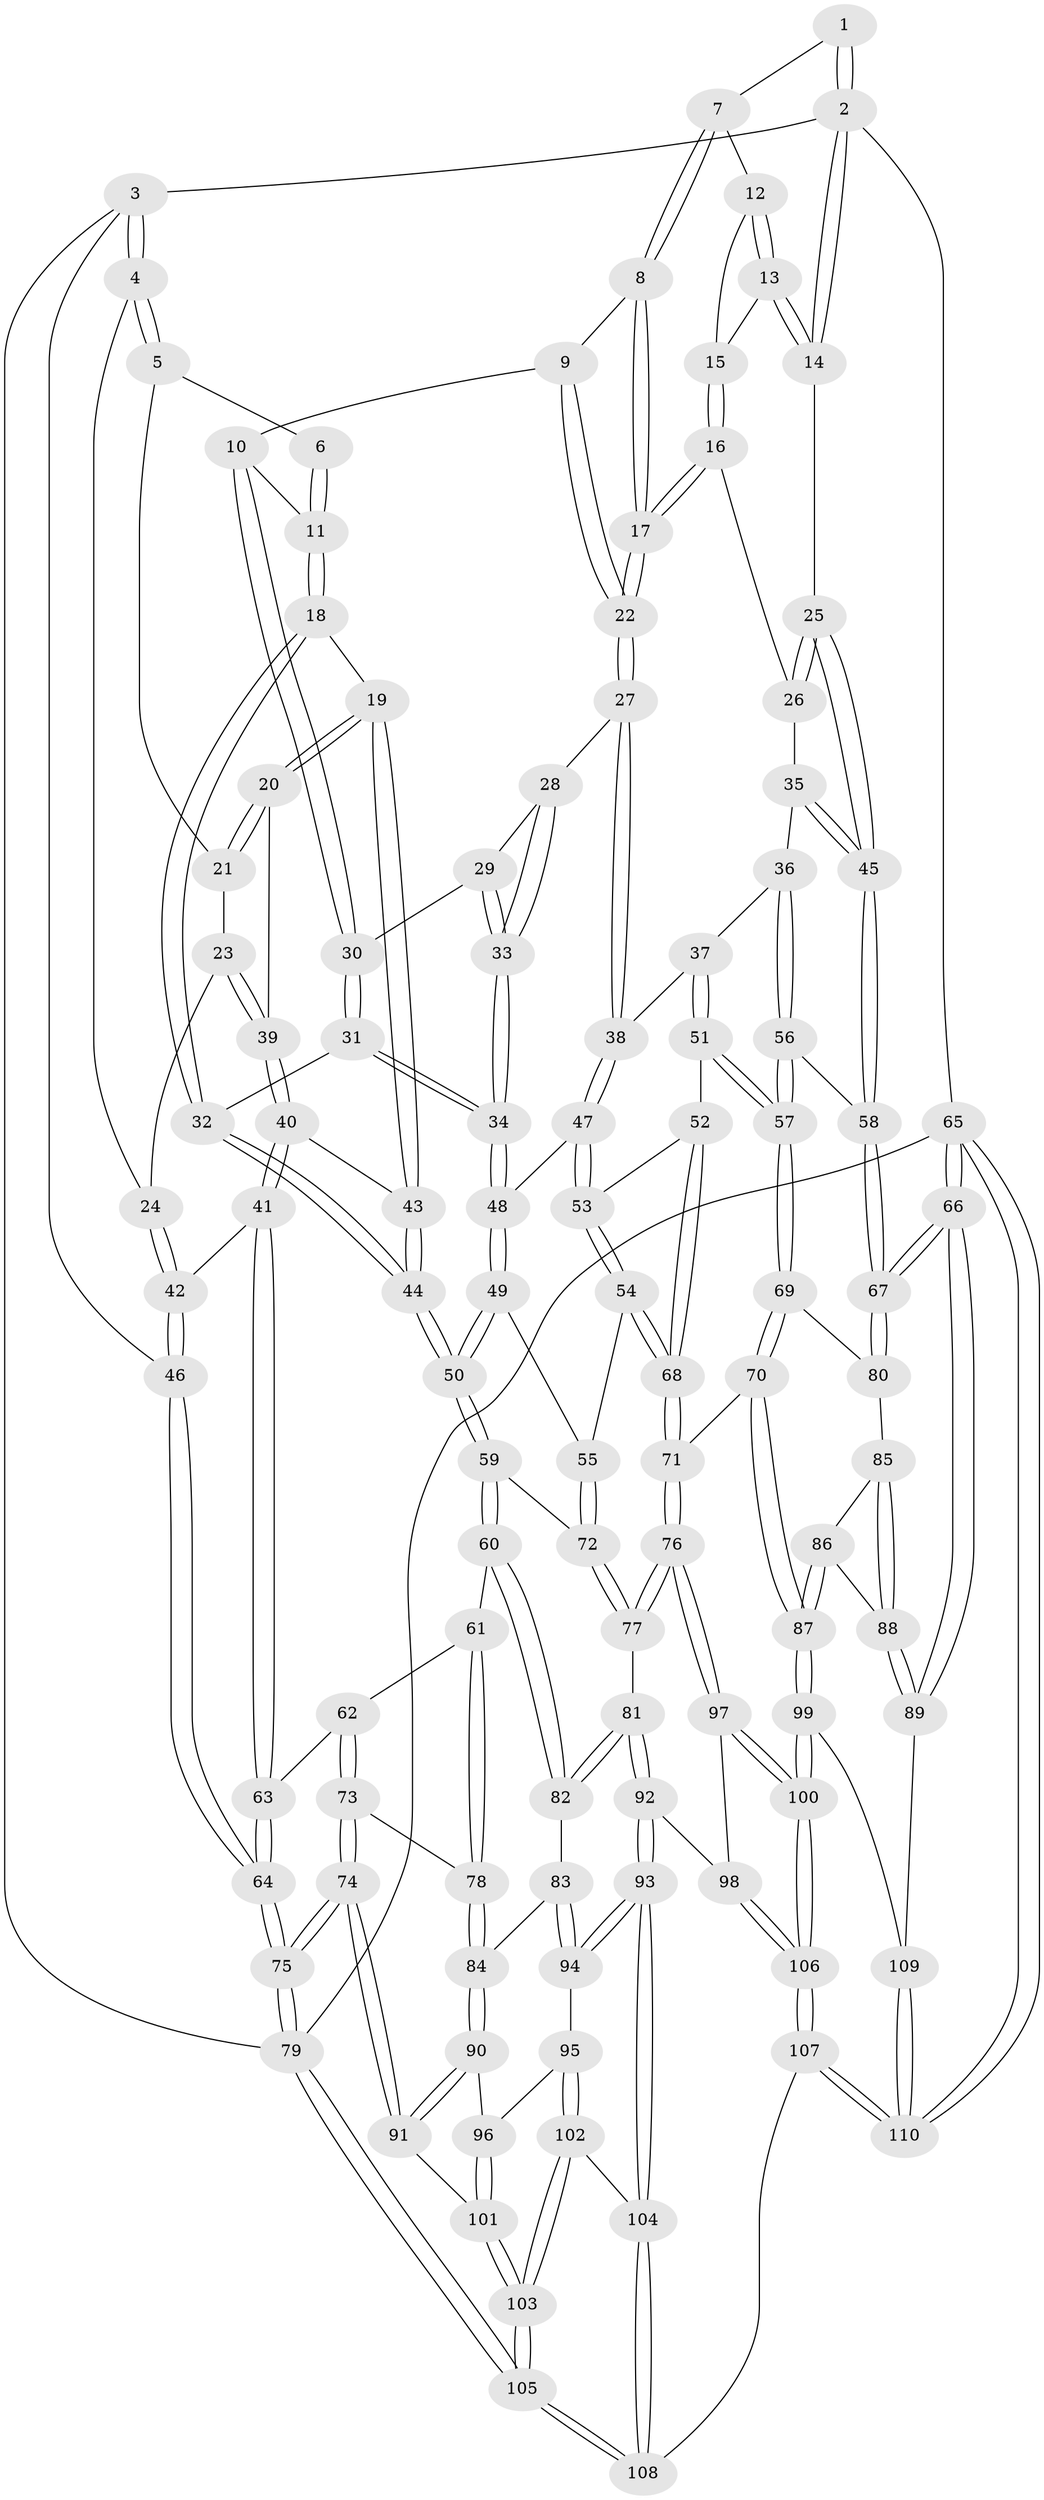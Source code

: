 // coarse degree distribution, {3: 0.07575757575757576, 6: 0.07575757575757576, 5: 0.3333333333333333, 4: 0.5, 7: 0.015151515151515152}
// Generated by graph-tools (version 1.1) at 2025/24/03/03/25 07:24:31]
// undirected, 110 vertices, 272 edges
graph export_dot {
graph [start="1"]
  node [color=gray90,style=filled];
  1 [pos="+0.6820089538708054+0"];
  2 [pos="+1+0"];
  3 [pos="+0+0"];
  4 [pos="+0+0"];
  5 [pos="+0.06503562782356982+0"];
  6 [pos="+0.6386611664996721+0"];
  7 [pos="+0.7140427954022086+0"];
  8 [pos="+0.711349365920641+0.09505634766377787"];
  9 [pos="+0.5539878956448738+0.15024702690764935"];
  10 [pos="+0.4714501121648793+0.15274764200971547"];
  11 [pos="+0.4675891049632879+0.15023950300648517"];
  12 [pos="+0.8239490618366027+0.027306925161756146"];
  13 [pos="+1+0.10222088700734613"];
  14 [pos="+1+0.10115535700609704"];
  15 [pos="+0.8747405050304472+0.1325235904797846"];
  16 [pos="+0.8097946886366358+0.199931748856025"];
  17 [pos="+0.7386617898881831+0.1991793475016204"];
  18 [pos="+0.3757473546253679+0.16725942827307488"];
  19 [pos="+0.3114054352484815+0.15752521719889923"];
  20 [pos="+0.2726490723775485+0.11532533504069636"];
  21 [pos="+0.200571490356162+0.011525527959537233"];
  22 [pos="+0.7178027203326981+0.23088580882232065"];
  23 [pos="+0.06900644916663144+0.2374736200364844"];
  24 [pos="+0.05468084816089861+0.24078318158291628"];
  25 [pos="+1+0.18251543908159348"];
  26 [pos="+0.8243846585389508+0.2104478221448553"];
  27 [pos="+0.6963561462487948+0.2788893089777976"];
  28 [pos="+0.6408423743268878+0.2784018989289987"];
  29 [pos="+0.5515451224833618+0.22479619646420032"];
  30 [pos="+0.49937736170018243+0.18971255765781542"];
  31 [pos="+0.5158738226822959+0.3393006665065892"];
  32 [pos="+0.4417634751374376+0.3423694346327912"];
  33 [pos="+0.5395749057843925+0.34387541475426237"];
  34 [pos="+0.5328294981428147+0.34870565323744446"];
  35 [pos="+0.8909777790182661+0.2963669623197305"];
  36 [pos="+0.8321779178181828+0.38758201881370663"];
  37 [pos="+0.7132296181857621+0.325048656472388"];
  38 [pos="+0.709035810878662+0.3212826690091059"];
  39 [pos="+0.11653397789013316+0.2708014313418243"];
  40 [pos="+0.16922783507845396+0.39554426456282116"];
  41 [pos="+0.1357539967089061+0.41905263927208297"];
  42 [pos="+0+0.3542618960727581"];
  43 [pos="+0.24671954488294984+0.3744100730334406"];
  44 [pos="+0.36117034613231686+0.4638022616883917"];
  45 [pos="+1+0.2525418392382187"];
  46 [pos="+0+0.3640489635914972"];
  47 [pos="+0.637177829416507+0.4108592149118645"];
  48 [pos="+0.549382130402555+0.4100648167324194"];
  49 [pos="+0.5414243275518191+0.42388884861811327"];
  50 [pos="+0.3632726893920846+0.4680735281601336"];
  51 [pos="+0.7282408792967432+0.5143388326045646"];
  52 [pos="+0.7146333631277008+0.5134120247430088"];
  53 [pos="+0.6566479683344062+0.49023925163541543"];
  54 [pos="+0.5700581907788196+0.5345393469817674"];
  55 [pos="+0.5627655407707778+0.529547189795382"];
  56 [pos="+0.8503951216211104+0.42965765804951206"];
  57 [pos="+0.8331505059116298+0.5589738419225894"];
  58 [pos="+1+0.33065154062279806"];
  59 [pos="+0.37271889002803404+0.5391846913576176"];
  60 [pos="+0.35976711473276124+0.5604764162772552"];
  61 [pos="+0.18264042980138642+0.5584032228907445"];
  62 [pos="+0.12841732476872342+0.5094197439011856"];
  63 [pos="+0.12474792868960305+0.49794899449840396"];
  64 [pos="+0+0.6208727462699778"];
  65 [pos="+1+1"];
  66 [pos="+1+0.8217570664958748"];
  67 [pos="+1+0.49572340884079497"];
  68 [pos="+0.5980911152359498+0.6493962982021732"];
  69 [pos="+0.8419329346636693+0.577031773755384"];
  70 [pos="+0.8272805921459789+0.5983030648114516"];
  71 [pos="+0.5983802246354698+0.6834066394241516"];
  72 [pos="+0.38745788048150653+0.5429317230545456"];
  73 [pos="+0.06989629043413559+0.6625060238243043"];
  74 [pos="+0+0.7418863866998601"];
  75 [pos="+0+0.7949128531599595"];
  76 [pos="+0.5958823822119654+0.688178252791183"];
  77 [pos="+0.5506870407128628+0.6735706126260091"];
  78 [pos="+0.19187746868328218+0.6454890500930832"];
  79 [pos="+0+1"];
  80 [pos="+0.8751276811679035+0.5841366802234267"];
  81 [pos="+0.3730322801756003+0.7003968006860408"];
  82 [pos="+0.3397404582953457+0.6493766290164231"];
  83 [pos="+0.24393895283803188+0.6890840932119021"];
  84 [pos="+0.243896680669348+0.6890903515075713"];
  85 [pos="+0.9289386925257859+0.6710374094445318"];
  86 [pos="+0.8798315405446829+0.8164204068661128"];
  87 [pos="+0.7863616291624307+0.8432485631212544"];
  88 [pos="+1+0.8044948897418145"];
  89 [pos="+1+0.8122934617124316"];
  90 [pos="+0.22816159164635857+0.7076454277794484"];
  91 [pos="+0.035422566665812553+0.7544467355407187"];
  92 [pos="+0.4008653234084543+0.8202072623063983"];
  93 [pos="+0.36787416628405245+0.8462118894655288"];
  94 [pos="+0.2941246070280419+0.81233513466968"];
  95 [pos="+0.24619007779116164+0.8117979227746986"];
  96 [pos="+0.2093802879778109+0.784622090883753"];
  97 [pos="+0.5966920284335738+0.6991815575665815"];
  98 [pos="+0.43909765992036914+0.826126610623748"];
  99 [pos="+0.7779848589214675+0.8526496217704377"];
  100 [pos="+0.7198762071413722+0.8822335787283702"];
  101 [pos="+0.15296829545905594+0.8164415056328058"];
  102 [pos="+0.20729920080794542+0.9111356593813451"];
  103 [pos="+0.18811574846140242+0.9202069149150156"];
  104 [pos="+0.3473239540767922+0.8878552947426651"];
  105 [pos="+0+1"];
  106 [pos="+0.6453051800726077+1"];
  107 [pos="+0.6292102927490683+1"];
  108 [pos="+0.3857840439728207+1"];
  109 [pos="+0.9225914247611633+0.9482033894149846"];
  110 [pos="+1+1"];
  1 -- 2;
  1 -- 2;
  1 -- 7;
  2 -- 3;
  2 -- 14;
  2 -- 14;
  2 -- 65;
  3 -- 4;
  3 -- 4;
  3 -- 46;
  3 -- 79;
  4 -- 5;
  4 -- 5;
  4 -- 24;
  5 -- 6;
  5 -- 21;
  6 -- 11;
  6 -- 11;
  7 -- 8;
  7 -- 8;
  7 -- 12;
  8 -- 9;
  8 -- 17;
  8 -- 17;
  9 -- 10;
  9 -- 22;
  9 -- 22;
  10 -- 11;
  10 -- 30;
  10 -- 30;
  11 -- 18;
  11 -- 18;
  12 -- 13;
  12 -- 13;
  12 -- 15;
  13 -- 14;
  13 -- 14;
  13 -- 15;
  14 -- 25;
  15 -- 16;
  15 -- 16;
  16 -- 17;
  16 -- 17;
  16 -- 26;
  17 -- 22;
  17 -- 22;
  18 -- 19;
  18 -- 32;
  18 -- 32;
  19 -- 20;
  19 -- 20;
  19 -- 43;
  19 -- 43;
  20 -- 21;
  20 -- 21;
  20 -- 39;
  21 -- 23;
  22 -- 27;
  22 -- 27;
  23 -- 24;
  23 -- 39;
  23 -- 39;
  24 -- 42;
  24 -- 42;
  25 -- 26;
  25 -- 26;
  25 -- 45;
  25 -- 45;
  26 -- 35;
  27 -- 28;
  27 -- 38;
  27 -- 38;
  28 -- 29;
  28 -- 33;
  28 -- 33;
  29 -- 30;
  29 -- 33;
  29 -- 33;
  30 -- 31;
  30 -- 31;
  31 -- 32;
  31 -- 34;
  31 -- 34;
  32 -- 44;
  32 -- 44;
  33 -- 34;
  33 -- 34;
  34 -- 48;
  34 -- 48;
  35 -- 36;
  35 -- 45;
  35 -- 45;
  36 -- 37;
  36 -- 56;
  36 -- 56;
  37 -- 38;
  37 -- 51;
  37 -- 51;
  38 -- 47;
  38 -- 47;
  39 -- 40;
  39 -- 40;
  40 -- 41;
  40 -- 41;
  40 -- 43;
  41 -- 42;
  41 -- 63;
  41 -- 63;
  42 -- 46;
  42 -- 46;
  43 -- 44;
  43 -- 44;
  44 -- 50;
  44 -- 50;
  45 -- 58;
  45 -- 58;
  46 -- 64;
  46 -- 64;
  47 -- 48;
  47 -- 53;
  47 -- 53;
  48 -- 49;
  48 -- 49;
  49 -- 50;
  49 -- 50;
  49 -- 55;
  50 -- 59;
  50 -- 59;
  51 -- 52;
  51 -- 57;
  51 -- 57;
  52 -- 53;
  52 -- 68;
  52 -- 68;
  53 -- 54;
  53 -- 54;
  54 -- 55;
  54 -- 68;
  54 -- 68;
  55 -- 72;
  55 -- 72;
  56 -- 57;
  56 -- 57;
  56 -- 58;
  57 -- 69;
  57 -- 69;
  58 -- 67;
  58 -- 67;
  59 -- 60;
  59 -- 60;
  59 -- 72;
  60 -- 61;
  60 -- 82;
  60 -- 82;
  61 -- 62;
  61 -- 78;
  61 -- 78;
  62 -- 63;
  62 -- 73;
  62 -- 73;
  63 -- 64;
  63 -- 64;
  64 -- 75;
  64 -- 75;
  65 -- 66;
  65 -- 66;
  65 -- 110;
  65 -- 110;
  65 -- 79;
  66 -- 67;
  66 -- 67;
  66 -- 89;
  66 -- 89;
  67 -- 80;
  67 -- 80;
  68 -- 71;
  68 -- 71;
  69 -- 70;
  69 -- 70;
  69 -- 80;
  70 -- 71;
  70 -- 87;
  70 -- 87;
  71 -- 76;
  71 -- 76;
  72 -- 77;
  72 -- 77;
  73 -- 74;
  73 -- 74;
  73 -- 78;
  74 -- 75;
  74 -- 75;
  74 -- 91;
  74 -- 91;
  75 -- 79;
  75 -- 79;
  76 -- 77;
  76 -- 77;
  76 -- 97;
  76 -- 97;
  77 -- 81;
  78 -- 84;
  78 -- 84;
  79 -- 105;
  79 -- 105;
  80 -- 85;
  81 -- 82;
  81 -- 82;
  81 -- 92;
  81 -- 92;
  82 -- 83;
  83 -- 84;
  83 -- 94;
  83 -- 94;
  84 -- 90;
  84 -- 90;
  85 -- 86;
  85 -- 88;
  85 -- 88;
  86 -- 87;
  86 -- 87;
  86 -- 88;
  87 -- 99;
  87 -- 99;
  88 -- 89;
  88 -- 89;
  89 -- 109;
  90 -- 91;
  90 -- 91;
  90 -- 96;
  91 -- 101;
  92 -- 93;
  92 -- 93;
  92 -- 98;
  93 -- 94;
  93 -- 94;
  93 -- 104;
  93 -- 104;
  94 -- 95;
  95 -- 96;
  95 -- 102;
  95 -- 102;
  96 -- 101;
  96 -- 101;
  97 -- 98;
  97 -- 100;
  97 -- 100;
  98 -- 106;
  98 -- 106;
  99 -- 100;
  99 -- 100;
  99 -- 109;
  100 -- 106;
  100 -- 106;
  101 -- 103;
  101 -- 103;
  102 -- 103;
  102 -- 103;
  102 -- 104;
  103 -- 105;
  103 -- 105;
  104 -- 108;
  104 -- 108;
  105 -- 108;
  105 -- 108;
  106 -- 107;
  106 -- 107;
  107 -- 108;
  107 -- 110;
  107 -- 110;
  109 -- 110;
  109 -- 110;
}
